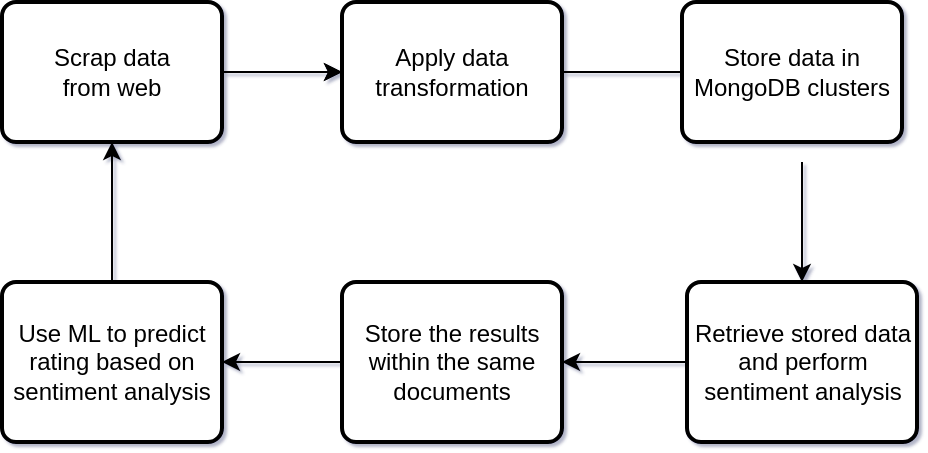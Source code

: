 <mxfile version="14.9.8" type="device"><diagram id="C5RBs43oDa-KdzZeNtuy" name="Page-1"><mxGraphModel dx="716" dy="383" grid="0" gridSize="10" guides="1" tooltips="1" connect="1" arrows="1" fold="1" page="1" pageScale="1" pageWidth="1169" pageHeight="827" math="0" shadow="1"><root><mxCell id="WIyWlLk6GJQsqaUBKTNV-0"/><mxCell id="WIyWlLk6GJQsqaUBKTNV-1" parent="WIyWlLk6GJQsqaUBKTNV-0"/><mxCell id="sLH2hersI6uFUawahuPA-1" value="" style="endArrow=classic;html=1;" edge="1" parent="WIyWlLk6GJQsqaUBKTNV-1" target="sLH2hersI6uFUawahuPA-2"><mxGeometry width="50" height="50" relative="1" as="geometry"><mxPoint x="190" y="105" as="sourcePoint"/><mxPoint x="290" y="110" as="targetPoint"/></mxGeometry></mxCell><mxCell id="sLH2hersI6uFUawahuPA-2" value="Apply data transformation" style="whiteSpace=wrap;html=1;absoluteArcSize=1;arcSize=14;strokeWidth=2;rounded=1;" vertex="1" parent="WIyWlLk6GJQsqaUBKTNV-1"><mxGeometry x="250" y="70" width="110" height="70" as="geometry"/></mxCell><mxCell id="sLH2hersI6uFUawahuPA-6" value="" style="endArrow=classic;html=1;exitX=1;exitY=0.5;exitDx=0;exitDy=0;entryX=0;entryY=0.5;entryDx=0;entryDy=0;entryPerimeter=0;" edge="1" parent="WIyWlLk6GJQsqaUBKTNV-1" source="sLH2hersI6uFUawahuPA-2"><mxGeometry width="50" height="50" relative="1" as="geometry"><mxPoint x="410" y="250" as="sourcePoint"/><mxPoint x="430" y="105" as="targetPoint"/></mxGeometry></mxCell><mxCell id="sLH2hersI6uFUawahuPA-7" value="" style="endArrow=classic;html=1;exitX=0.5;exitY=1;exitDx=0;exitDy=0;exitPerimeter=0;entryX=0.5;entryY=0;entryDx=0;entryDy=0;" edge="1" parent="WIyWlLk6GJQsqaUBKTNV-1" target="sLH2hersI6uFUawahuPA-9"><mxGeometry width="50" height="50" relative="1" as="geometry"><mxPoint x="480" y="150" as="sourcePoint"/><mxPoint x="435" y="200" as="targetPoint"/></mxGeometry></mxCell><mxCell id="sLH2hersI6uFUawahuPA-9" value="Retrieve stored data and perform sentiment analysis" style="whiteSpace=wrap;html=1;absoluteArcSize=1;arcSize=14;strokeWidth=2;rounded=1;" vertex="1" parent="WIyWlLk6GJQsqaUBKTNV-1"><mxGeometry x="422.5" y="210" width="115" height="80" as="geometry"/></mxCell><mxCell id="sLH2hersI6uFUawahuPA-12" value="" style="endArrow=classic;html=1;exitX=0;exitY=0.5;exitDx=0;exitDy=0;entryX=1;entryY=0.5;entryDx=0;entryDy=0;" edge="1" parent="WIyWlLk6GJQsqaUBKTNV-1" source="sLH2hersI6uFUawahuPA-9" target="sLH2hersI6uFUawahuPA-13"><mxGeometry width="50" height="50" relative="1" as="geometry"><mxPoint x="370" y="300" as="sourcePoint"/><mxPoint x="380" y="250" as="targetPoint"/></mxGeometry></mxCell><mxCell id="sLH2hersI6uFUawahuPA-13" value="&lt;span&gt;Store the results within the same documents&lt;/span&gt;" style="whiteSpace=wrap;html=1;absoluteArcSize=1;arcSize=14;strokeWidth=2;rounded=1;" vertex="1" parent="WIyWlLk6GJQsqaUBKTNV-1"><mxGeometry x="250" y="210" width="110" height="80" as="geometry"/></mxCell><mxCell id="sLH2hersI6uFUawahuPA-15" value="" style="edgeStyle=orthogonalEdgeStyle;orthogonalLoop=1;jettySize=auto;html=1;" edge="1" parent="WIyWlLk6GJQsqaUBKTNV-1" source="sLH2hersI6uFUawahuPA-14" target="sLH2hersI6uFUawahuPA-2"><mxGeometry relative="1" as="geometry"/></mxCell><mxCell id="sLH2hersI6uFUawahuPA-14" value="&lt;span&gt;Scrap data&lt;/span&gt;&lt;br&gt;&lt;span&gt;from web&lt;/span&gt;" style="whiteSpace=wrap;html=1;absoluteArcSize=1;arcSize=14;strokeWidth=2;rounded=1;" vertex="1" parent="WIyWlLk6GJQsqaUBKTNV-1"><mxGeometry x="80" y="70" width="110" height="70" as="geometry"/></mxCell><mxCell id="sLH2hersI6uFUawahuPA-17" value="&lt;span&gt;Store data in MongoDB clusters&lt;/span&gt;" style="whiteSpace=wrap;html=1;absoluteArcSize=1;arcSize=14;strokeWidth=2;rounded=1;" vertex="1" parent="WIyWlLk6GJQsqaUBKTNV-1"><mxGeometry x="420" y="70" width="110" height="70" as="geometry"/></mxCell><mxCell id="sLH2hersI6uFUawahuPA-18" value="Use ML to predict rating based on sentiment analysis" style="whiteSpace=wrap;html=1;absoluteArcSize=1;arcSize=14;strokeWidth=2;rounded=1;" vertex="1" parent="WIyWlLk6GJQsqaUBKTNV-1"><mxGeometry x="80" y="210" width="110" height="80" as="geometry"/></mxCell><mxCell id="sLH2hersI6uFUawahuPA-19" value="" style="endArrow=classic;html=1;exitX=0;exitY=0.5;exitDx=0;exitDy=0;entryX=1;entryY=0.5;entryDx=0;entryDy=0;" edge="1" parent="WIyWlLk6GJQsqaUBKTNV-1" source="sLH2hersI6uFUawahuPA-13" target="sLH2hersI6uFUawahuPA-18"><mxGeometry width="50" height="50" relative="1" as="geometry"><mxPoint x="370" y="270" as="sourcePoint"/><mxPoint x="420" y="220" as="targetPoint"/></mxGeometry></mxCell><mxCell id="sLH2hersI6uFUawahuPA-20" value="" style="endArrow=classic;html=1;exitX=0.5;exitY=0;exitDx=0;exitDy=0;entryX=0.5;entryY=1;entryDx=0;entryDy=0;" edge="1" parent="WIyWlLk6GJQsqaUBKTNV-1" source="sLH2hersI6uFUawahuPA-18" target="sLH2hersI6uFUawahuPA-14"><mxGeometry width="50" height="50" relative="1" as="geometry"><mxPoint x="370" y="270" as="sourcePoint"/><mxPoint x="420" y="220" as="targetPoint"/></mxGeometry></mxCell></root></mxGraphModel></diagram></mxfile>